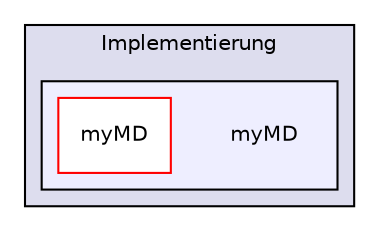 digraph G {
  compound=true
  node [ fontsize=10, fontname="Helvetica"];
  edge [ labelfontsize=9, labelfontname="Helvetica"];
  subgraph clusterdir_D_3A_2FStudium_2FWS17_2D18_2FPSE_2FImplementierung_2F {
    graph [ bgcolor="#ddddee", pencolor="black", label="Implementierung" fontname="Helvetica", fontsize=10, URL="dir_D_3A_2FStudium_2FWS17_2D18_2FPSE_2FImplementierung_2F.html"]
  subgraph clusterdir_D_3A_2FStudium_2FWS17_2D18_2FPSE_2FImplementierung_2FmyMD_2F {
    graph [ bgcolor="#eeeeff", pencolor="black", label="" URL="dir_D_3A_2FStudium_2FWS17_2D18_2FPSE_2FImplementierung_2FmyMD_2F.html"];
    dir_D_3A_2FStudium_2FWS17_2D18_2FPSE_2FImplementierung_2FmyMD_2F [shape=plaintext label="myMD"];
    dir_D_3A_2FStudium_2FWS17_2D18_2FPSE_2FImplementierung_2FmyMD_2FmyMD_2F [shape=box label="myMD" color="red" fillcolor="white" style="filled" URL="dir_D_3A_2FStudium_2FWS17_2D18_2FPSE_2FImplementierung_2FmyMD_2FmyMD_2F.html"];
  }
  }
}
